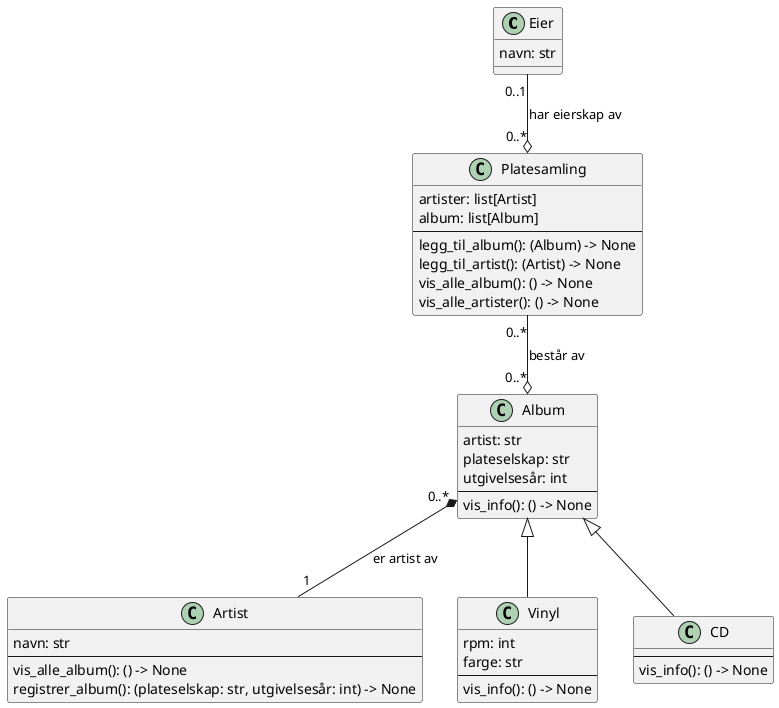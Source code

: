 @startuml

class Eier {
    navn: str
}

class Platesamling {
    artister: list[Artist]
    album: list[Album]
    --
    legg_til_album(): (Album) -> None
    legg_til_artist(): (Artist) -> None
    vis_alle_album(): () -> None
    vis_alle_artister(): () -> None
}

class Artist {
    navn: str
    --
    vis_alle_album(): () -> None
    registrer_album(): (plateselskap: str, utgivelsesår: int) -> None
}

class Album {
    artist: str
    plateselskap: str
    utgivelsesår: int
    --
    vis_info(): () -> None
}

class Vinyl extends Album {
    rpm: int
    farge: str
    --
    vis_info(): () -> None
}

class CD extends Album {
    --
    vis_info(): () -> None
}

Eier "0..1" --o "0..*" Platesamling : har eierskap av
Platesamling "0..*" --o "0..*" Album : "består av"

Album "0..*" *-- "1" Artist : er artist av
@enduml